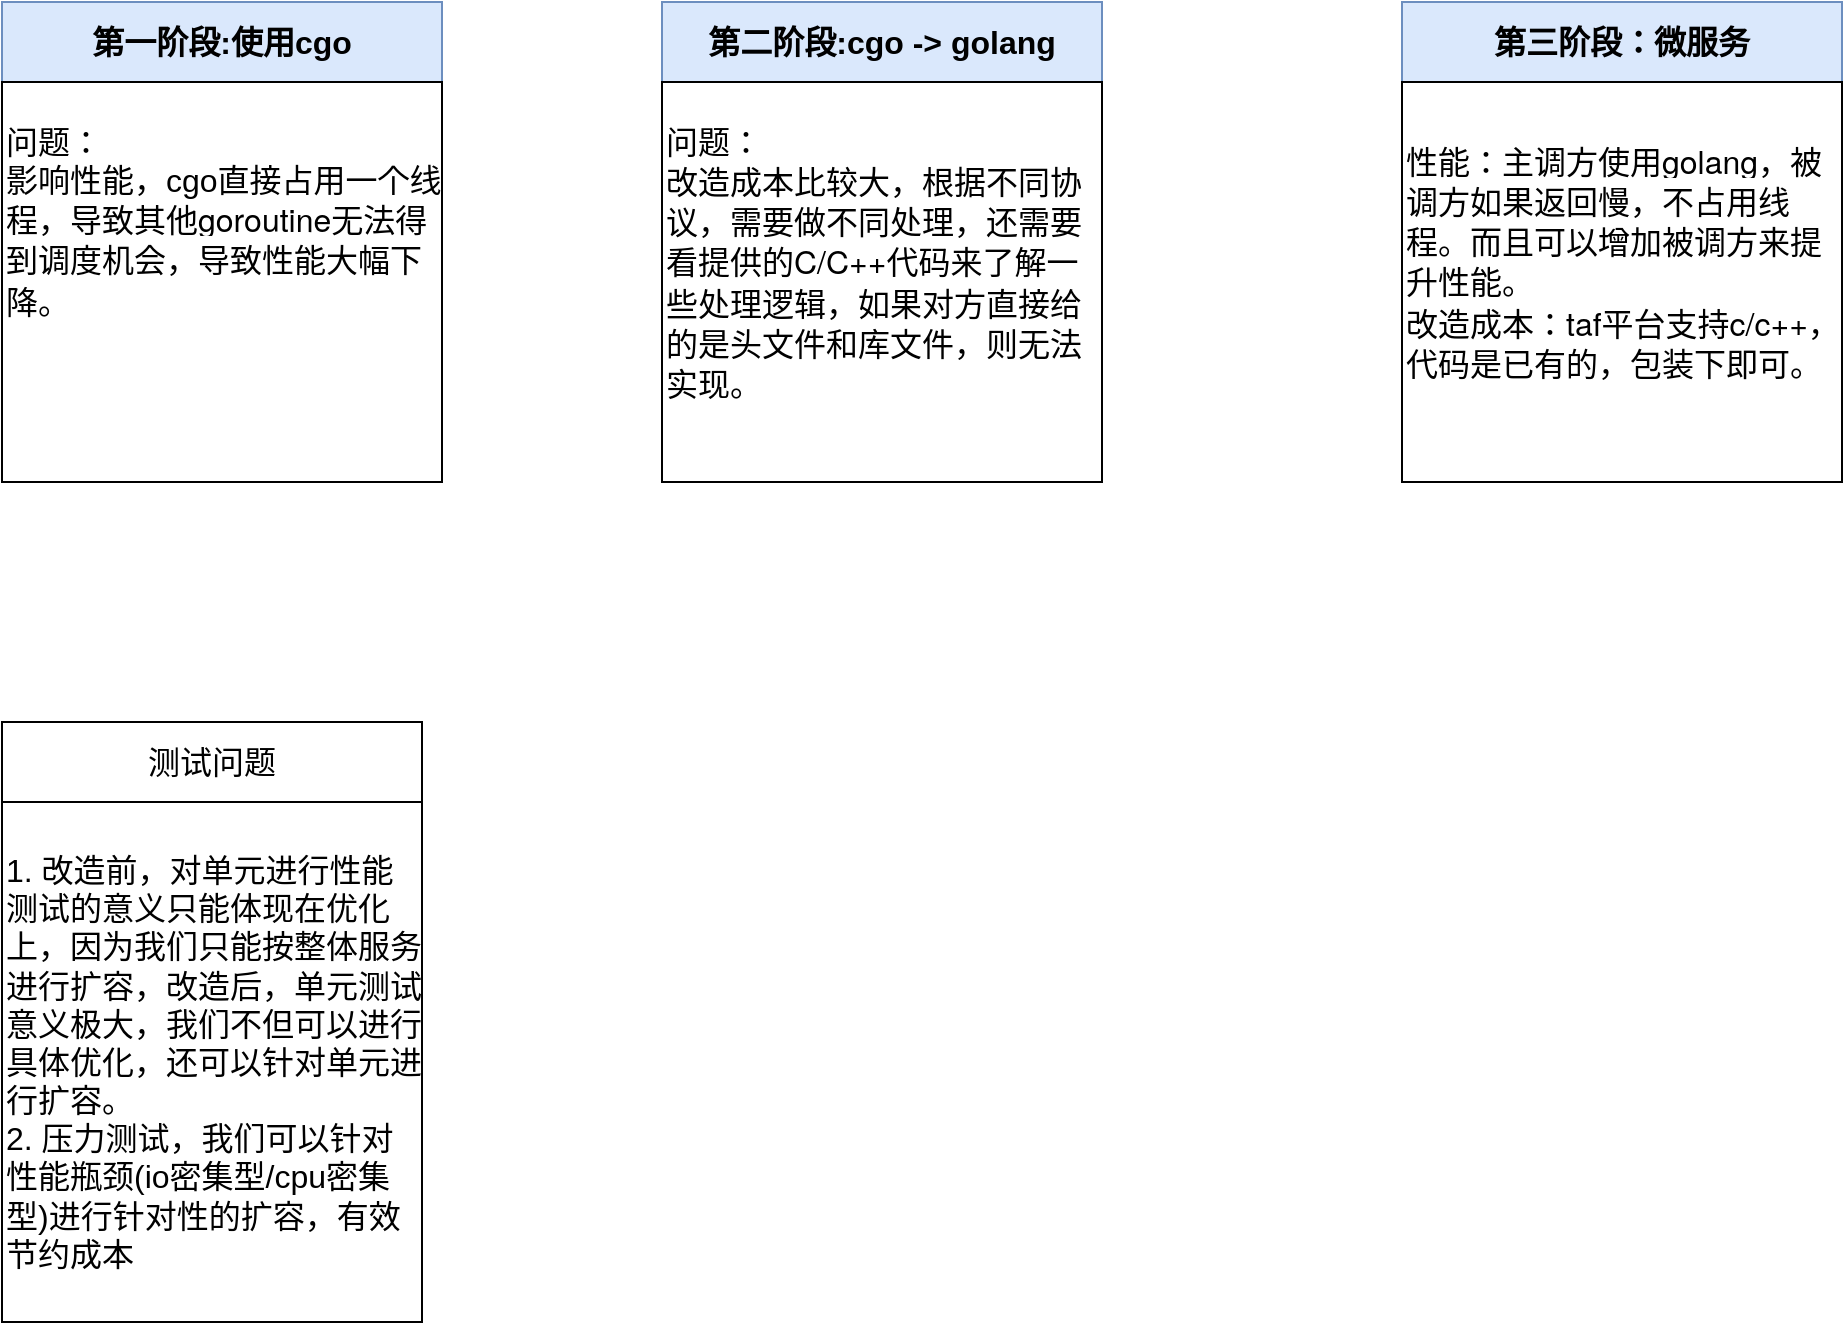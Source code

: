 <mxfile pages="1" version="11.2.4" type="github"><diagram id="tzzjaYczGSVIE0RW3ddP" name="Page-1"><mxGraphModel dx="1407" dy="872" grid="1" gridSize="10" guides="1" tooltips="1" connect="1" arrows="1" fold="1" page="1" pageScale="1" pageWidth="3300" pageHeight="4681" math="0" shadow="0"><root><mxCell id="0"/><mxCell id="1" parent="0"/><mxCell id="lcmYWBAXw7QopE_JtFfv-1" value="第一阶段:使用cgo" style="rounded=0;whiteSpace=wrap;html=1;fillColor=#dae8fc;strokeColor=#6c8ebf;fontSize=16;fontStyle=1" vertex="1" parent="1"><mxGeometry x="220" y="240" width="220" height="40" as="geometry"/></mxCell><mxCell id="lcmYWBAXw7QopE_JtFfv-2" value="问题：&lt;br&gt;影响性能，cgo直接占用一个线程，导致其他&lt;span style=&quot;font-family: &amp;#34;helvetica neue&amp;#34; , &amp;#34;luxi sans&amp;#34; , &amp;#34;dejavu sans&amp;#34; , &amp;#34;tahoma&amp;#34; , &amp;#34;hiragino sans gb&amp;#34; , &amp;#34;microsoft yahei&amp;#34; , sans-serif ; font-size: 16px ; background-color: rgb(255 , 255 , 255)&quot;&gt;goroutine无法得到调度机会，导致性能大幅下降。&lt;br&gt;&lt;br&gt;&lt;br&gt;&lt;br style=&quot;font-size: 16px&quot;&gt;&lt;/span&gt;" style="rounded=0;whiteSpace=wrap;html=1;fontSize=16;align=left;" vertex="1" parent="1"><mxGeometry x="220" y="280" width="220" height="200" as="geometry"/></mxCell><mxCell id="lcmYWBAXw7QopE_JtFfv-3" value="第二阶段:cgo -&amp;gt; golang" style="rounded=0;whiteSpace=wrap;html=1;fillColor=#dae8fc;strokeColor=#6c8ebf;fontSize=16;fontStyle=1" vertex="1" parent="1"><mxGeometry x="550" y="240" width="220" height="40" as="geometry"/></mxCell><mxCell id="lcmYWBAXw7QopE_JtFfv-4" value="&lt;span style=&quot;font-family: &amp;#34;helvetica neue&amp;#34; , &amp;#34;luxi sans&amp;#34; , &amp;#34;dejavu sans&amp;#34; , &amp;#34;tahoma&amp;#34; , &amp;#34;hiragino sans gb&amp;#34; , &amp;#34;microsoft yahei&amp;#34; , sans-serif ; font-size: 16px ; background-color: rgb(255 , 255 , 255)&quot;&gt;问题：&lt;br&gt;改造成本比较大，根据不同协议，需要做不同处理，还需要看提供的C/C++代码来了解一些处理逻辑，如果对方直接给的是头文件和库文件，则无法实现。&lt;br&gt;&lt;br style=&quot;font-size: 16px&quot;&gt;&lt;/span&gt;" style="rounded=0;whiteSpace=wrap;html=1;fontSize=16;align=left;" vertex="1" parent="1"><mxGeometry x="550" y="280" width="220" height="200" as="geometry"/></mxCell><mxCell id="lcmYWBAXw7QopE_JtFfv-5" value="第三阶段：微服务" style="rounded=0;whiteSpace=wrap;html=1;fillColor=#dae8fc;strokeColor=#6c8ebf;fontSize=16;fontStyle=1" vertex="1" parent="1"><mxGeometry x="920" y="240" width="220" height="40" as="geometry"/></mxCell><mxCell id="lcmYWBAXw7QopE_JtFfv-6" value="&lt;span style=&quot;font-family: &amp;#34;helvetica neue&amp;#34; , &amp;#34;luxi sans&amp;#34; , &amp;#34;dejavu sans&amp;#34; , &amp;#34;tahoma&amp;#34; , &amp;#34;hiragino sans gb&amp;#34; , &amp;#34;microsoft yahei&amp;#34; , sans-serif ; font-size: 16px ; background-color: rgb(255 , 255 , 255)&quot;&gt;性能：主调方使用golang，被调方如果返回慢，不占用线程。而且可以增加被调方来提升性能。&lt;br&gt;改造成本：taf平台支持c/c++，代码是已有的，包装下即可。&lt;br&gt;&lt;br style=&quot;font-size: 16px&quot;&gt;&lt;/span&gt;" style="rounded=0;whiteSpace=wrap;html=1;fontSize=16;align=left;" vertex="1" parent="1"><mxGeometry x="920" y="280" width="220" height="200" as="geometry"/></mxCell><mxCell id="lcmYWBAXw7QopE_JtFfv-7" value="测试问题" style="rounded=0;whiteSpace=wrap;html=1;fontSize=16;align=center;" vertex="1" parent="1"><mxGeometry x="220" y="600" width="210" height="40" as="geometry"/></mxCell><mxCell id="lcmYWBAXw7QopE_JtFfv-8" value="1. 改造前，对单元进行性能测试的意义只能体现在优化上，因为我们只能按整体服务进行扩容，改造后，单元测试意义极大，我们不但可以进行具体优化，还可以针对单元进行扩容。&lt;br&gt;2. 压力测试，我们可以针对性能瓶颈(io密集型/cpu密集型)进行针对性的扩容，有效节约成本" style="rounded=0;whiteSpace=wrap;html=1;fontSize=16;align=left;" vertex="1" parent="1"><mxGeometry x="220" y="640" width="210" height="260" as="geometry"/></mxCell></root></mxGraphModel></diagram></mxfile>